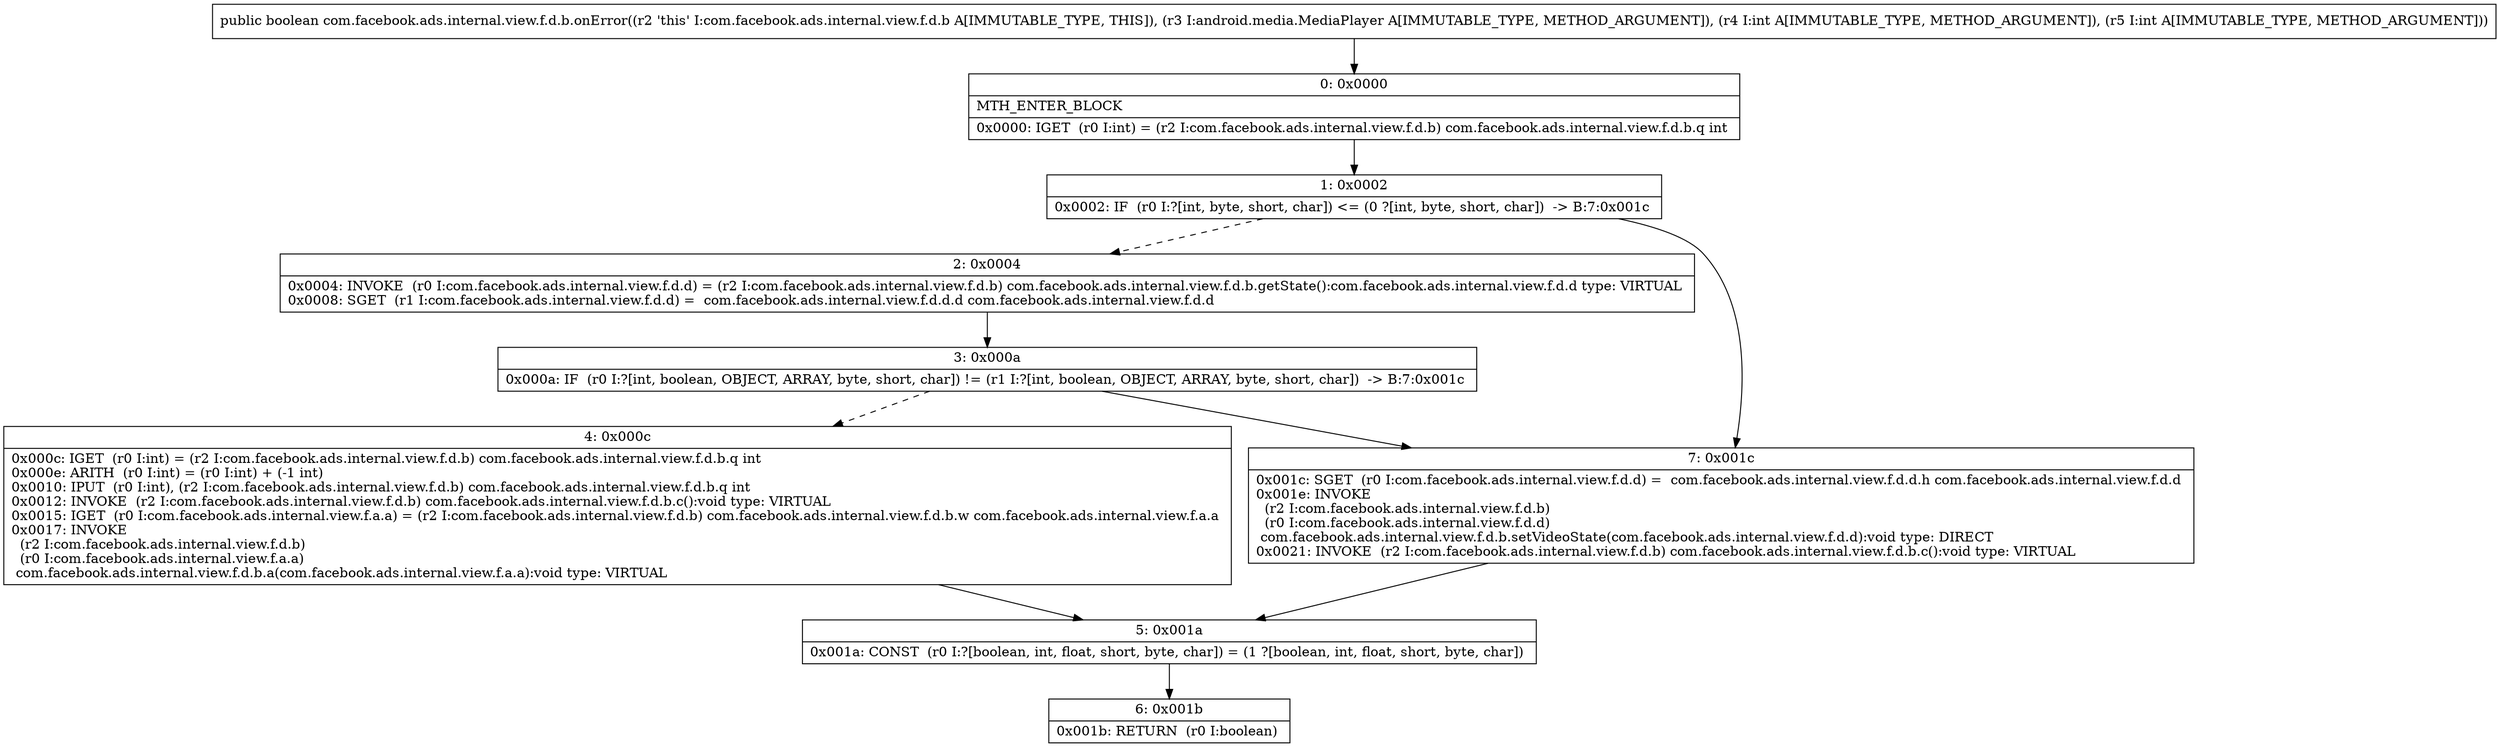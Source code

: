 digraph "CFG forcom.facebook.ads.internal.view.f.d.b.onError(Landroid\/media\/MediaPlayer;II)Z" {
Node_0 [shape=record,label="{0\:\ 0x0000|MTH_ENTER_BLOCK\l|0x0000: IGET  (r0 I:int) = (r2 I:com.facebook.ads.internal.view.f.d.b) com.facebook.ads.internal.view.f.d.b.q int \l}"];
Node_1 [shape=record,label="{1\:\ 0x0002|0x0002: IF  (r0 I:?[int, byte, short, char]) \<= (0 ?[int, byte, short, char])  \-\> B:7:0x001c \l}"];
Node_2 [shape=record,label="{2\:\ 0x0004|0x0004: INVOKE  (r0 I:com.facebook.ads.internal.view.f.d.d) = (r2 I:com.facebook.ads.internal.view.f.d.b) com.facebook.ads.internal.view.f.d.b.getState():com.facebook.ads.internal.view.f.d.d type: VIRTUAL \l0x0008: SGET  (r1 I:com.facebook.ads.internal.view.f.d.d) =  com.facebook.ads.internal.view.f.d.d.d com.facebook.ads.internal.view.f.d.d \l}"];
Node_3 [shape=record,label="{3\:\ 0x000a|0x000a: IF  (r0 I:?[int, boolean, OBJECT, ARRAY, byte, short, char]) != (r1 I:?[int, boolean, OBJECT, ARRAY, byte, short, char])  \-\> B:7:0x001c \l}"];
Node_4 [shape=record,label="{4\:\ 0x000c|0x000c: IGET  (r0 I:int) = (r2 I:com.facebook.ads.internal.view.f.d.b) com.facebook.ads.internal.view.f.d.b.q int \l0x000e: ARITH  (r0 I:int) = (r0 I:int) + (\-1 int) \l0x0010: IPUT  (r0 I:int), (r2 I:com.facebook.ads.internal.view.f.d.b) com.facebook.ads.internal.view.f.d.b.q int \l0x0012: INVOKE  (r2 I:com.facebook.ads.internal.view.f.d.b) com.facebook.ads.internal.view.f.d.b.c():void type: VIRTUAL \l0x0015: IGET  (r0 I:com.facebook.ads.internal.view.f.a.a) = (r2 I:com.facebook.ads.internal.view.f.d.b) com.facebook.ads.internal.view.f.d.b.w com.facebook.ads.internal.view.f.a.a \l0x0017: INVOKE  \l  (r2 I:com.facebook.ads.internal.view.f.d.b)\l  (r0 I:com.facebook.ads.internal.view.f.a.a)\l com.facebook.ads.internal.view.f.d.b.a(com.facebook.ads.internal.view.f.a.a):void type: VIRTUAL \l}"];
Node_5 [shape=record,label="{5\:\ 0x001a|0x001a: CONST  (r0 I:?[boolean, int, float, short, byte, char]) = (1 ?[boolean, int, float, short, byte, char]) \l}"];
Node_6 [shape=record,label="{6\:\ 0x001b|0x001b: RETURN  (r0 I:boolean) \l}"];
Node_7 [shape=record,label="{7\:\ 0x001c|0x001c: SGET  (r0 I:com.facebook.ads.internal.view.f.d.d) =  com.facebook.ads.internal.view.f.d.d.h com.facebook.ads.internal.view.f.d.d \l0x001e: INVOKE  \l  (r2 I:com.facebook.ads.internal.view.f.d.b)\l  (r0 I:com.facebook.ads.internal.view.f.d.d)\l com.facebook.ads.internal.view.f.d.b.setVideoState(com.facebook.ads.internal.view.f.d.d):void type: DIRECT \l0x0021: INVOKE  (r2 I:com.facebook.ads.internal.view.f.d.b) com.facebook.ads.internal.view.f.d.b.c():void type: VIRTUAL \l}"];
MethodNode[shape=record,label="{public boolean com.facebook.ads.internal.view.f.d.b.onError((r2 'this' I:com.facebook.ads.internal.view.f.d.b A[IMMUTABLE_TYPE, THIS]), (r3 I:android.media.MediaPlayer A[IMMUTABLE_TYPE, METHOD_ARGUMENT]), (r4 I:int A[IMMUTABLE_TYPE, METHOD_ARGUMENT]), (r5 I:int A[IMMUTABLE_TYPE, METHOD_ARGUMENT])) }"];
MethodNode -> Node_0;
Node_0 -> Node_1;
Node_1 -> Node_2[style=dashed];
Node_1 -> Node_7;
Node_2 -> Node_3;
Node_3 -> Node_4[style=dashed];
Node_3 -> Node_7;
Node_4 -> Node_5;
Node_5 -> Node_6;
Node_7 -> Node_5;
}

